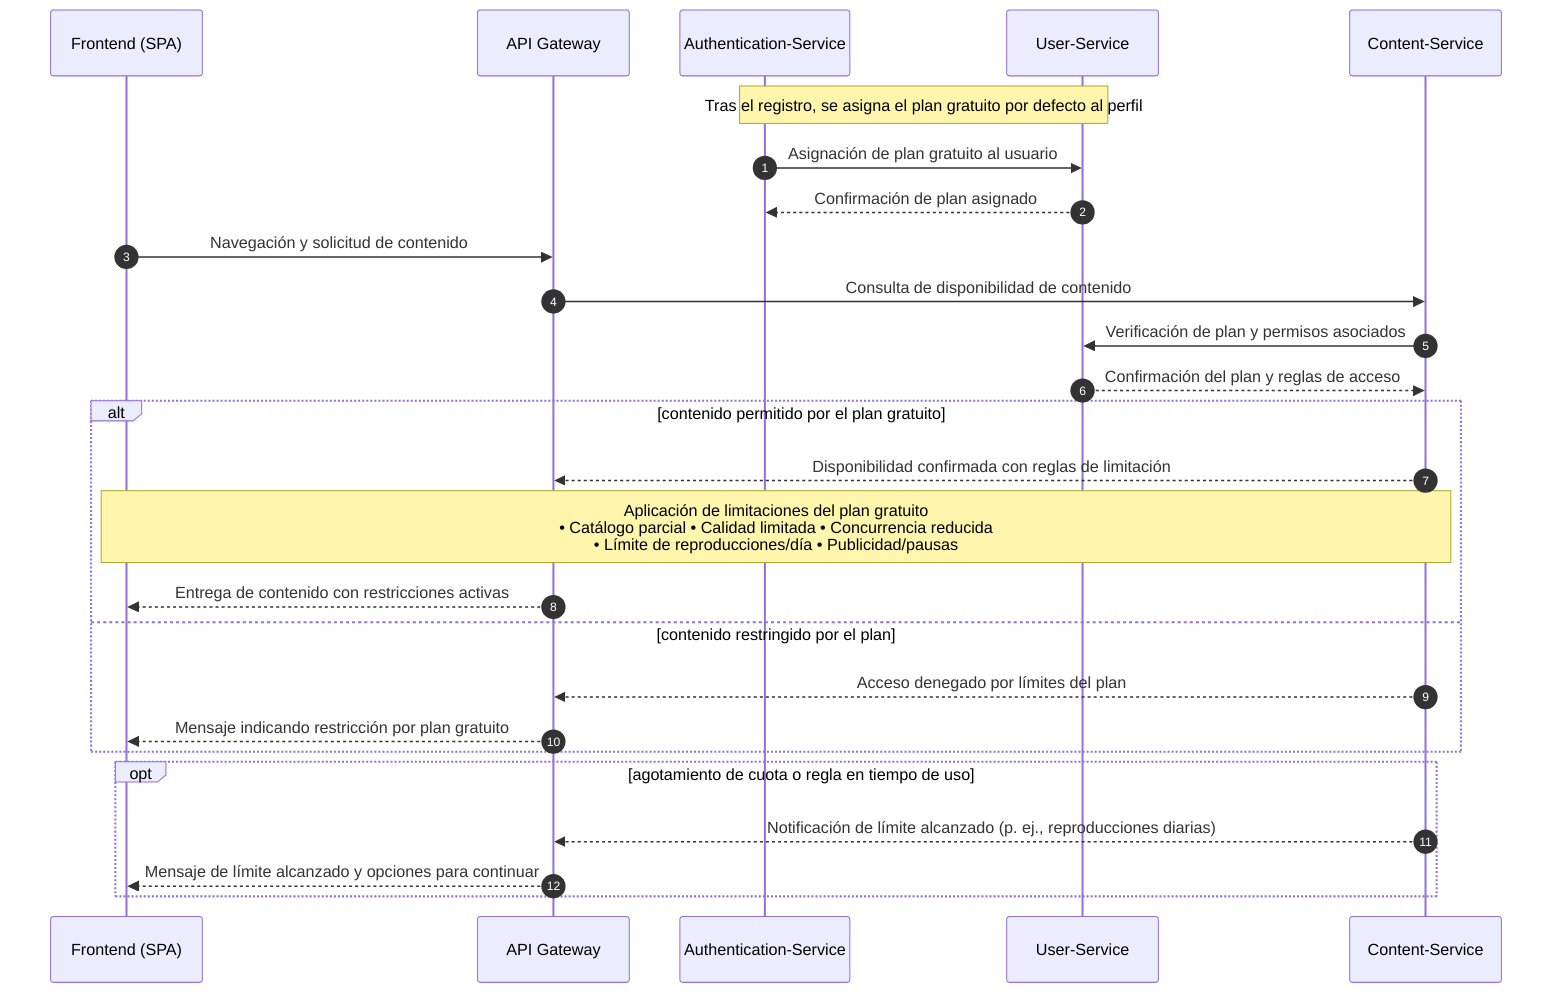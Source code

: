 sequenceDiagram
autonumber
participant FE as Frontend (SPA)
participant GW as API Gateway
participant AUTH as Authentication-Service
participant USR as User-Service
participant CT as Content-Service

Note over AUTH,USR: Tras el registro, se asigna el plan gratuito por defecto al perfil
AUTH->>USR: Asignación de plan gratuito al usuario
USR-->>AUTH: Confirmación de plan asignado

FE->>GW: Navegación y solicitud de contenido
GW->>CT: Consulta de disponibilidad de contenido
CT->>USR: Verificación de plan y permisos asociados
USR-->>CT: Confirmación del plan y reglas de acceso

alt contenido permitido por el plan gratuito
  CT-->>GW: Disponibilidad confirmada con reglas de limitación
  Note over CT,FE: Aplicación de limitaciones del plan gratuito<br/>• Catálogo parcial • Calidad limitada • Concurrencia reducida<br/>• Límite de reproducciones/día • Publicidad/pausas
  GW-->>FE: Entrega de contenido con restricciones activas
else contenido restringido por el plan
  CT-->>GW: Acceso denegado por límites del plan
  GW-->>FE: Mensaje indicando restricción por plan gratuito
end

opt agotamiento de cuota o regla en tiempo de uso
  CT-->>GW: Notificación de límite alcanzado (p. ej., reproducciones diarias)
  GW-->>FE: Mensaje de límite alcanzado y opciones para continuar
end